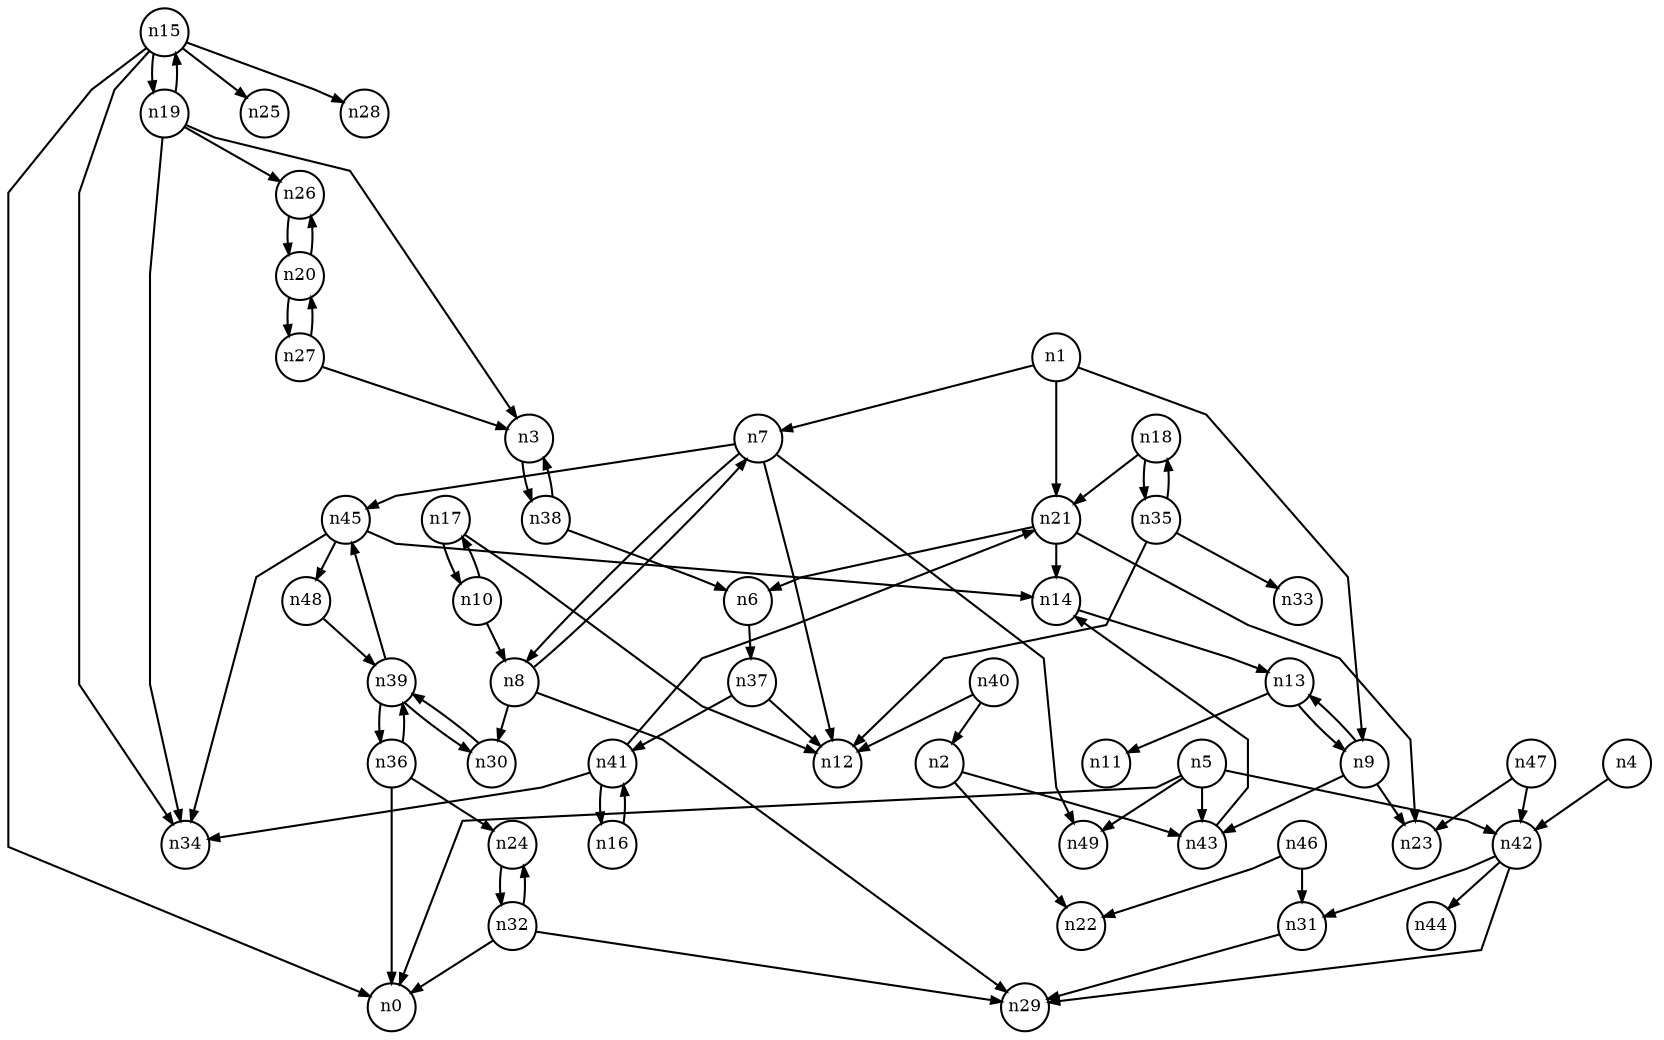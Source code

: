 digraph G{
splines=polyline;
ranksep=0.22;
nodesep=0.22;
nodesize=0.16;
fontsize=8
edge [arrowsize=0.5]
node [fontsize=8 shape=circle width=0.32 fixedsize=shape];

n7 -> n12
n7 -> n45
n7 -> n49
n7 -> n8
n1 -> n7
n1 -> n9
n1 -> n21
n9 -> n23
n9 -> n43
n9 -> n13
n21 -> n6
n21 -> n14
n21 -> n23
n2 -> n22
n2 -> n43
n43 -> n14
n42 -> n29
n42 -> n31
n42 -> n44
n4 -> n42
n5 -> n0
n5 -> n42
n5 -> n43
n5 -> n49
n45 -> n14
n45 -> n34
n45 -> n48
n8 -> n7
n8 -> n29
n8 -> n30
n30 -> n39
n10 -> n8
n10 -> n17
n13 -> n9
n13 -> n11
n15 -> n0
n15 -> n19
n15 -> n25
n15 -> n28
n15 -> n34
n19 -> n3
n19 -> n26
n19 -> n34
n19 -> n15
n41 -> n21
n41 -> n34
n41 -> n16
n16 -> n41
n17 -> n10
n17 -> n12
n18 -> n21
n18 -> n35
n35 -> n12
n35 -> n33
n35 -> n18
n3 -> n38
n26 -> n20
n20 -> n26
n20 -> n27
n27 -> n3
n27 -> n20
n6 -> n37
n14 -> n13
n31 -> n29
n32 -> n0
n32 -> n24
n32 -> n29
n24 -> n32
n36 -> n0
n36 -> n24
n36 -> n39
n39 -> n30
n39 -> n45
n39 -> n36
n37 -> n12
n37 -> n41
n38 -> n3
n38 -> n6
n40 -> n2
n40 -> n12
n46 -> n22
n46 -> n31
n47 -> n23
n47 -> n42
n48 -> n39
}
